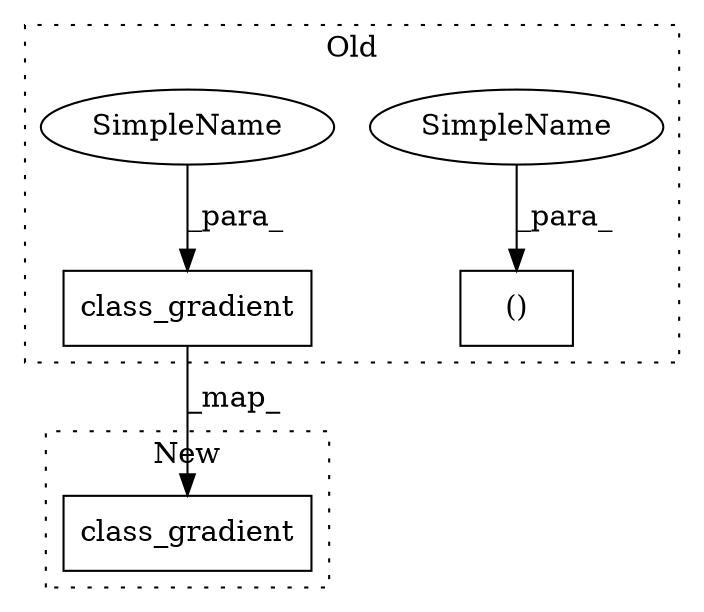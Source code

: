 digraph G {
subgraph cluster0 {
1 [label="class_gradient" a="32" s="2908,2941" l="15,1" shape="box"];
3 [label="()" a="106" s="2783" l="23" shape="box"];
4 [label="SimpleName" a="42" s="2783" l="5" shape="ellipse"];
5 [label="SimpleName" a="42" s="2923" l="5" shape="ellipse"];
label = "Old";
style="dotted";
}
subgraph cluster1 {
2 [label="class_gradient" a="32" s="2191,2220" l="15,1" shape="box"];
label = "New";
style="dotted";
}
1 -> 2 [label="_map_"];
4 -> 3 [label="_para_"];
5 -> 1 [label="_para_"];
}